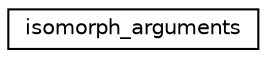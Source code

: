 digraph "Graphical Class Hierarchy"
{
  edge [fontname="Helvetica",fontsize="10",labelfontname="Helvetica",labelfontsize="10"];
  node [fontname="Helvetica",fontsize="10",shape=record];
  rankdir="LR";
  Node0 [label="isomorph_arguments",height=0.2,width=0.4,color="black", fillcolor="white", style="filled",URL="$d5/de4/classisomorph__arguments.html"];
}
